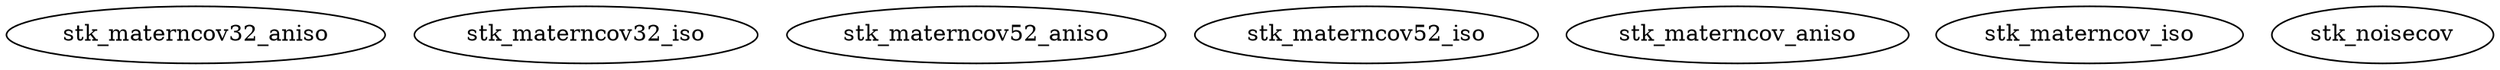 /* Created by mdot for Matlab */
digraph m2html {

  stk_materncov32_aniso [URL="stk_materncov32_aniso.html"];
  stk_materncov32_iso [URL="stk_materncov32_iso.html"];
  stk_materncov52_aniso [URL="stk_materncov52_aniso.html"];
  stk_materncov52_iso [URL="stk_materncov52_iso.html"];
  stk_materncov_aniso [URL="stk_materncov_aniso.html"];
  stk_materncov_iso [URL="stk_materncov_iso.html"];
  stk_noisecov [URL="stk_noisecov.html"];
}